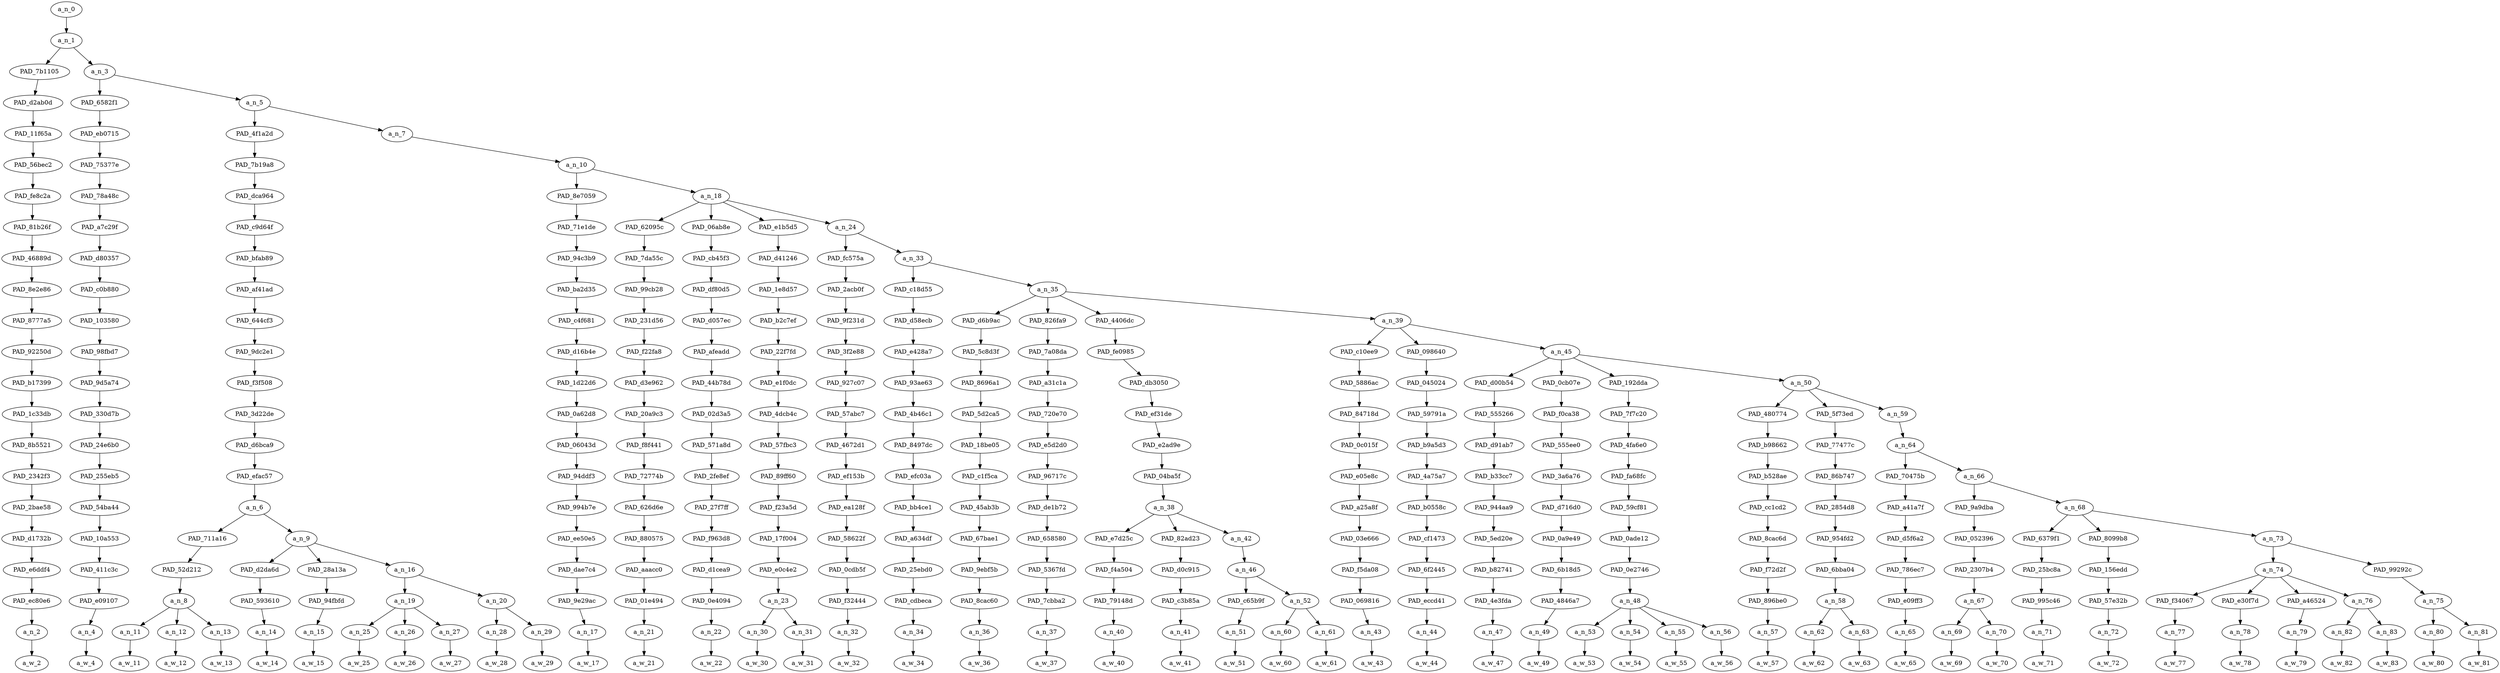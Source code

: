 strict digraph "" {
	a_n_0	[div_dir=1,
		index=0,
		level=21,
		pos="2.5640110439724393,21!",
		text_span="[0, 1, 2, 3, 4, 5, 6, 7, 8, 9, 10, 11, 12, 13, 14, 15, 16, 17, 18, 19, 20, 21, 22, 23, 24, 25, 26, 27, 28, 29, 30, 31, 32, 33, 34, \
35, 36, 37, 38, 39, 40, 41, 42, 43, 44, 45, 46, 47, 48]",
		value=1.00000000];
	a_n_1	[div_dir=1,
		index=0,
		level=20,
		pos="2.5640110439724393,20!",
		text_span="[0, 1, 2, 3, 4, 5, 6, 7, 8, 9, 10, 11, 12, 13, 14, 15, 16, 17, 18, 19, 20, 21, 22, 23, 24, 25, 26, 27, 28, 29, 30, 31, 32, 33, 34, \
35, 36, 37, 38, 39, 40, 41, 42, 43, 44, 45, 46, 47, 48]",
		value=0.99962772];
	a_n_0 -> a_n_1;
	PAD_7b1105	[div_dir=1,
		index=0,
		level=19,
		pos="0.0,19!",
		text_span="[0]",
		value=0.01872532];
	a_n_1 -> PAD_7b1105;
	a_n_3	[div_dir=1,
		index=1,
		level=19,
		pos="5.128022087944879,19!",
		text_span="[1, 2, 3, 4, 5, 6, 7, 8, 9, 10, 11, 12, 13, 14, 15, 16, 17, 18, 19, 20, 21, 22, 23, 24, 25, 26, 27, 28, 29, 30, 31, 32, 33, 34, \
35, 36, 37, 38, 39, 40, 41, 42, 43, 44, 45, 46, 47, 48]",
		value=0.98053012];
	a_n_1 -> a_n_3;
	PAD_d2ab0d	[div_dir=1,
		index=0,
		level=18,
		pos="0.0,18!",
		text_span="[0]",
		value=0.01872532];
	PAD_7b1105 -> PAD_d2ab0d;
	PAD_11f65a	[div_dir=1,
		index=0,
		level=17,
		pos="0.0,17!",
		text_span="[0]",
		value=0.01872532];
	PAD_d2ab0d -> PAD_11f65a;
	PAD_56bec2	[div_dir=1,
		index=0,
		level=16,
		pos="0.0,16!",
		text_span="[0]",
		value=0.01872532];
	PAD_11f65a -> PAD_56bec2;
	PAD_fe8c2a	[div_dir=1,
		index=0,
		level=15,
		pos="0.0,15!",
		text_span="[0]",
		value=0.01872532];
	PAD_56bec2 -> PAD_fe8c2a;
	PAD_81b26f	[div_dir=1,
		index=0,
		level=14,
		pos="0.0,14!",
		text_span="[0]",
		value=0.01872532];
	PAD_fe8c2a -> PAD_81b26f;
	PAD_46889d	[div_dir=1,
		index=0,
		level=13,
		pos="0.0,13!",
		text_span="[0]",
		value=0.01872532];
	PAD_81b26f -> PAD_46889d;
	PAD_8e2e86	[div_dir=1,
		index=0,
		level=12,
		pos="0.0,12!",
		text_span="[0]",
		value=0.01872532];
	PAD_46889d -> PAD_8e2e86;
	PAD_8777a5	[div_dir=1,
		index=0,
		level=11,
		pos="0.0,11!",
		text_span="[0]",
		value=0.01872532];
	PAD_8e2e86 -> PAD_8777a5;
	PAD_92250d	[div_dir=1,
		index=0,
		level=10,
		pos="0.0,10!",
		text_span="[0]",
		value=0.01872532];
	PAD_8777a5 -> PAD_92250d;
	PAD_b17399	[div_dir=1,
		index=0,
		level=9,
		pos="0.0,9!",
		text_span="[0]",
		value=0.01872532];
	PAD_92250d -> PAD_b17399;
	PAD_1c33db	[div_dir=1,
		index=0,
		level=8,
		pos="0.0,8!",
		text_span="[0]",
		value=0.01872532];
	PAD_b17399 -> PAD_1c33db;
	PAD_8b5521	[div_dir=1,
		index=0,
		level=7,
		pos="0.0,7!",
		text_span="[0]",
		value=0.01872532];
	PAD_1c33db -> PAD_8b5521;
	PAD_2342f3	[div_dir=1,
		index=0,
		level=6,
		pos="0.0,6!",
		text_span="[0]",
		value=0.01872532];
	PAD_8b5521 -> PAD_2342f3;
	PAD_2bae58	[div_dir=1,
		index=0,
		level=5,
		pos="0.0,5!",
		text_span="[0]",
		value=0.01872532];
	PAD_2342f3 -> PAD_2bae58;
	PAD_d1732b	[div_dir=1,
		index=0,
		level=4,
		pos="0.0,4!",
		text_span="[0]",
		value=0.01872532];
	PAD_2bae58 -> PAD_d1732b;
	PAD_e6ddf4	[div_dir=1,
		index=0,
		level=3,
		pos="0.0,3!",
		text_span="[0]",
		value=0.01872532];
	PAD_d1732b -> PAD_e6ddf4;
	PAD_ec80e6	[div_dir=1,
		index=0,
		level=2,
		pos="0.0,2!",
		text_span="[0]",
		value=0.01872532];
	PAD_e6ddf4 -> PAD_ec80e6;
	a_n_2	[div_dir=1,
		index=0,
		level=1,
		pos="0.0,1!",
		text_span="[0]",
		value=0.01872532];
	PAD_ec80e6 -> a_n_2;
	a_w_2	[div_dir=0,
		index=0,
		level=0,
		pos="0,0!",
		text_span="[0]",
		value=went];
	a_n_2 -> a_w_2;
	PAD_6582f1	[div_dir=1,
		index=1,
		level=18,
		pos="1.0,18!",
		text_span="[1]",
		value=0.01739378];
	a_n_3 -> PAD_6582f1;
	a_n_5	[div_dir=1,
		index=2,
		level=18,
		pos="9.256044175889757,18!",
		text_span="[2, 3, 4, 5, 6, 7, 8, 9, 10, 11, 12, 13, 14, 15, 16, 17, 18, 19, 20, 21, 22, 23, 24, 25, 26, 27, 28, 29, 30, 31, 32, 33, 34, 35, \
36, 37, 38, 39, 40, 41, 42, 43, 44, 45, 46, 47, 48]",
		value=0.96277388];
	a_n_3 -> a_n_5;
	PAD_eb0715	[div_dir=1,
		index=1,
		level=17,
		pos="1.0,17!",
		text_span="[1]",
		value=0.01739378];
	PAD_6582f1 -> PAD_eb0715;
	PAD_75377e	[div_dir=1,
		index=1,
		level=16,
		pos="1.0,16!",
		text_span="[1]",
		value=0.01739378];
	PAD_eb0715 -> PAD_75377e;
	PAD_78a48c	[div_dir=1,
		index=1,
		level=15,
		pos="1.0,15!",
		text_span="[1]",
		value=0.01739378];
	PAD_75377e -> PAD_78a48c;
	PAD_a7c29f	[div_dir=1,
		index=1,
		level=14,
		pos="1.0,14!",
		text_span="[1]",
		value=0.01739378];
	PAD_78a48c -> PAD_a7c29f;
	PAD_d80357	[div_dir=1,
		index=1,
		level=13,
		pos="1.0,13!",
		text_span="[1]",
		value=0.01739378];
	PAD_a7c29f -> PAD_d80357;
	PAD_c0b880	[div_dir=1,
		index=1,
		level=12,
		pos="1.0,12!",
		text_span="[1]",
		value=0.01739378];
	PAD_d80357 -> PAD_c0b880;
	PAD_103580	[div_dir=1,
		index=1,
		level=11,
		pos="1.0,11!",
		text_span="[1]",
		value=0.01739378];
	PAD_c0b880 -> PAD_103580;
	PAD_98fbd7	[div_dir=1,
		index=1,
		level=10,
		pos="1.0,10!",
		text_span="[1]",
		value=0.01739378];
	PAD_103580 -> PAD_98fbd7;
	PAD_9d5a74	[div_dir=1,
		index=1,
		level=9,
		pos="1.0,9!",
		text_span="[1]",
		value=0.01739378];
	PAD_98fbd7 -> PAD_9d5a74;
	PAD_330d7b	[div_dir=1,
		index=1,
		level=8,
		pos="1.0,8!",
		text_span="[1]",
		value=0.01739378];
	PAD_9d5a74 -> PAD_330d7b;
	PAD_24e6b0	[div_dir=1,
		index=1,
		level=7,
		pos="1.0,7!",
		text_span="[1]",
		value=0.01739378];
	PAD_330d7b -> PAD_24e6b0;
	PAD_255eb5	[div_dir=1,
		index=1,
		level=6,
		pos="1.0,6!",
		text_span="[1]",
		value=0.01739378];
	PAD_24e6b0 -> PAD_255eb5;
	PAD_54ba44	[div_dir=1,
		index=1,
		level=5,
		pos="1.0,5!",
		text_span="[1]",
		value=0.01739378];
	PAD_255eb5 -> PAD_54ba44;
	PAD_10a553	[div_dir=1,
		index=1,
		level=4,
		pos="1.0,4!",
		text_span="[1]",
		value=0.01739378];
	PAD_54ba44 -> PAD_10a553;
	PAD_411c3c	[div_dir=1,
		index=1,
		level=3,
		pos="1.0,3!",
		text_span="[1]",
		value=0.01739378];
	PAD_10a553 -> PAD_411c3c;
	PAD_e09107	[div_dir=1,
		index=1,
		level=2,
		pos="1.0,2!",
		text_span="[1]",
		value=0.01739378];
	PAD_411c3c -> PAD_e09107;
	a_n_4	[div_dir=1,
		index=1,
		level=1,
		pos="1.0,1!",
		text_span="[1]",
		value=0.01739378];
	PAD_e09107 -> a_n_4;
	a_w_4	[div_dir=0,
		index=1,
		level=0,
		pos="1,0!",
		text_span="[1]",
		value=to];
	a_n_4 -> a_w_4;
	PAD_4f1a2d	[div_dir=1,
		index=2,
		level=17,
		pos="4.875,17!",
		text_span="[2, 3, 4, 5, 6, 7, 8, 9, 10, 11]",
		value=0.16774994];
	a_n_5 -> PAD_4f1a2d;
	a_n_7	[div_dir=1,
		index=3,
		level=17,
		pos="13.637088351779514,17!",
		text_span="[12, 13, 14, 15, 16, 17, 18, 19, 20, 21, 22, 23, 24, 25, 26, 27, 28, 29, 30, 31, 32, 33, 34, 35, 36, 37, 38, 39, 40, 41, 42, 43, \
44, 45, 46, 47, 48]",
		value=0.79466564];
	a_n_5 -> a_n_7;
	PAD_7b19a8	[div_dir=1,
		index=2,
		level=16,
		pos="4.875,16!",
		text_span="[2, 3, 4, 5, 6, 7, 8, 9, 10, 11]",
		value=0.16774994];
	PAD_4f1a2d -> PAD_7b19a8;
	PAD_dca964	[div_dir=1,
		index=2,
		level=15,
		pos="4.875,15!",
		text_span="[2, 3, 4, 5, 6, 7, 8, 9, 10, 11]",
		value=0.16774994];
	PAD_7b19a8 -> PAD_dca964;
	PAD_c9d64f	[div_dir=1,
		index=2,
		level=14,
		pos="4.875,14!",
		text_span="[2, 3, 4, 5, 6, 7, 8, 9, 10, 11]",
		value=0.16774994];
	PAD_dca964 -> PAD_c9d64f;
	PAD_bfab89	[div_dir=1,
		index=2,
		level=13,
		pos="4.875,13!",
		text_span="[2, 3, 4, 5, 6, 7, 8, 9, 10, 11]",
		value=0.16774994];
	PAD_c9d64f -> PAD_bfab89;
	PAD_af41ad	[div_dir=1,
		index=2,
		level=12,
		pos="4.875,12!",
		text_span="[2, 3, 4, 5, 6, 7, 8, 9, 10, 11]",
		value=0.16774994];
	PAD_bfab89 -> PAD_af41ad;
	PAD_644cf3	[div_dir=1,
		index=2,
		level=11,
		pos="4.875,11!",
		text_span="[2, 3, 4, 5, 6, 7, 8, 9, 10, 11]",
		value=0.16774994];
	PAD_af41ad -> PAD_644cf3;
	PAD_9dc2e1	[div_dir=1,
		index=2,
		level=10,
		pos="4.875,10!",
		text_span="[2, 3, 4, 5, 6, 7, 8, 9, 10, 11]",
		value=0.16774994];
	PAD_644cf3 -> PAD_9dc2e1;
	PAD_f3f508	[div_dir=1,
		index=2,
		level=9,
		pos="4.875,9!",
		text_span="[2, 3, 4, 5, 6, 7, 8, 9, 10, 11]",
		value=0.16774994];
	PAD_9dc2e1 -> PAD_f3f508;
	PAD_3d22de	[div_dir=1,
		index=2,
		level=8,
		pos="4.875,8!",
		text_span="[2, 3, 4, 5, 6, 7, 8, 9, 10, 11]",
		value=0.16774994];
	PAD_f3f508 -> PAD_3d22de;
	PAD_d6bca9	[div_dir=1,
		index=2,
		level=7,
		pos="4.875,7!",
		text_span="[2, 3, 4, 5, 6, 7, 8, 9, 10, 11]",
		value=0.16774994];
	PAD_3d22de -> PAD_d6bca9;
	PAD_efac57	[div_dir=1,
		index=2,
		level=6,
		pos="4.875,6!",
		text_span="[2, 3, 4, 5, 6, 7, 8, 9, 10, 11]",
		value=0.16774994];
	PAD_d6bca9 -> PAD_efac57;
	a_n_6	[div_dir=1,
		index=2,
		level=5,
		pos="4.875,5!",
		text_span="[2, 3, 4, 5, 6, 7, 8, 9, 10, 11]",
		value=0.16774994];
	PAD_efac57 -> a_n_6;
	PAD_711a16	[div_dir=1,
		index=2,
		level=4,
		pos="3.0,4!",
		text_span="[2, 3, 4]",
		value=0.07696227];
	a_n_6 -> PAD_711a16;
	a_n_9	[div_dir=1,
		index=3,
		level=4,
		pos="6.75,4!",
		text_span="[5, 6, 7, 8, 9, 10, 11]",
		value=0.09073749];
	a_n_6 -> a_n_9;
	PAD_52d212	[div_dir=1,
		index=2,
		level=3,
		pos="3.0,3!",
		text_span="[2, 3, 4]",
		value=0.07696227];
	PAD_711a16 -> PAD_52d212;
	a_n_8	[div_dir=1,
		index=2,
		level=2,
		pos="3.0,2!",
		text_span="[2, 3, 4]",
		value=0.07696227];
	PAD_52d212 -> a_n_8;
	a_n_11	[div_dir=1,
		index=2,
		level=1,
		pos="2.0,1!",
		text_span="[2]",
		value=0.03923869];
	a_n_8 -> a_n_11;
	a_n_12	[div_dir=1,
		index=3,
		level=1,
		pos="3.0,1!",
		text_span="[3]",
		value=0.02613951];
	a_n_8 -> a_n_12;
	a_n_13	[div_dir=-1,
		index=4,
		level=1,
		pos="4.0,1!",
		text_span="[4]",
		value=0.01156467];
	a_n_8 -> a_n_13;
	a_w_11	[div_dir=0,
		index=2,
		level=0,
		pos="2,0!",
		text_span="[2]",
		value=chik];
	a_n_11 -> a_w_11;
	a_w_12	[div_dir=0,
		index=3,
		level=0,
		pos="3,0!",
		text_span="[3]",
		value=fil];
	a_n_12 -> a_w_12;
	a_w_13	[div_dir=0,
		index=4,
		level=0,
		pos="4,0!",
		text_span="[4]",
		value=e];
	a_n_13 -> a_w_13;
	PAD_d2da6d	[div_dir=1,
		index=3,
		level=3,
		pos="5.0,3!",
		text_span="[5]",
		value=0.01106827];
	a_n_9 -> PAD_d2da6d;
	PAD_28a13a	[div_dir=1,
		index=4,
		level=3,
		pos="6.0,3!",
		text_span="[6]",
		value=0.01091516];
	a_n_9 -> PAD_28a13a;
	a_n_16	[div_dir=1,
		index=5,
		level=3,
		pos="9.25,3!",
		text_span="[7, 8, 9, 10, 11]",
		value=0.06870438];
	a_n_9 -> a_n_16;
	PAD_593610	[div_dir=1,
		index=3,
		level=2,
		pos="5.0,2!",
		text_span="[5]",
		value=0.01106827];
	PAD_d2da6d -> PAD_593610;
	a_n_14	[div_dir=1,
		index=5,
		level=1,
		pos="5.0,1!",
		text_span="[5]",
		value=0.01106827];
	PAD_593610 -> a_n_14;
	a_w_14	[div_dir=0,
		index=5,
		level=0,
		pos="5,0!",
		text_span="[5]",
		value=instead];
	a_n_14 -> a_w_14;
	PAD_94fbfd	[div_dir=1,
		index=4,
		level=2,
		pos="6.0,2!",
		text_span="[6]",
		value=0.01091516];
	PAD_28a13a -> PAD_94fbfd;
	a_n_15	[div_dir=1,
		index=6,
		level=1,
		pos="6.0,1!",
		text_span="[6]",
		value=0.01091516];
	PAD_94fbfd -> a_n_15;
	a_w_15	[div_dir=0,
		index=6,
		level=0,
		pos="6,0!",
		text_span="[6]",
		value=of];
	a_n_15 -> a_w_15;
	a_n_19	[div_dir=1,
		index=5,
		level=2,
		pos="8.0,2!",
		text_span="[7, 8, 9]",
		value=0.04005558];
	a_n_16 -> a_n_19;
	a_n_20	[div_dir=1,
		index=6,
		level=2,
		pos="10.5,2!",
		text_span="[10, 11]",
		value=0.02860443];
	a_n_16 -> a_n_20;
	a_n_25	[div_dir=1,
		index=7,
		level=1,
		pos="7.0,1!",
		text_span="[7]",
		value=0.01300900];
	a_n_19 -> a_n_25;
	a_n_26	[div_dir=1,
		index=8,
		level=1,
		pos="8.0,1!",
		text_span="[8]",
		value=0.01396401];
	a_n_19 -> a_n_26;
	a_n_27	[div_dir=1,
		index=9,
		level=1,
		pos="9.0,1!",
		text_span="[9]",
		value=0.01304421];
	a_n_19 -> a_n_27;
	a_w_25	[div_dir=0,
		index=7,
		level=0,
		pos="7,0!",
		text_span="[7]",
		value=normal];
	a_n_25 -> a_w_25;
	a_w_26	[div_dir=0,
		index=8,
		level=0,
		pos="8,0!",
		text_span="[8]",
		value=quick];
	a_n_26 -> a_w_26;
	a_w_27	[div_dir=0,
		index=9,
		level=0,
		pos="9,0!",
		text_span="[9]",
		value=line];
	a_n_27 -> a_w_27;
	a_n_28	[div_dir=-1,
		index=10,
		level=1,
		pos="10.0,1!",
		text_span="[10]",
		value=0.01180564];
	a_n_20 -> a_n_28;
	a_n_29	[div_dir=1,
		index=11,
		level=1,
		pos="11.0,1!",
		text_span="[11]",
		value=0.01677593];
	a_n_20 -> a_n_29;
	a_w_28	[div_dir=0,
		index=10,
		level=0,
		pos="10,0!",
		text_span="[10]",
		value=of1];
	a_n_28 -> a_w_28;
	a_w_29	[div_dir=0,
		index=11,
		level=0,
		pos="11,0!",
		text_span="[11]",
		value=cars];
	a_n_29 -> a_w_29;
	a_n_10	[div_dir=1,
		index=3,
		level=16,
		pos="13.637088351779514,16!",
		text_span="[12, 13, 14, 15, 16, 17, 18, 19, 20, 21, 22, 23, 24, 25, 26, 27, 28, 29, 30, 31, 32, 33, 34, 35, 36, 37, 38, 39, 40, 41, 42, 43, \
44, 45, 46, 47, 48]",
		value=0.79428616];
	a_n_7 -> a_n_10;
	PAD_8e7059	[div_dir=1,
		index=3,
		level=15,
		pos="12.0,15!",
		text_span="[12]",
		value=0.01357103];
	a_n_10 -> PAD_8e7059;
	a_n_18	[div_dir=1,
		index=4,
		level=15,
		pos="15.274176703559029,15!",
		text_span="[13, 14, 15, 16, 17, 18, 19, 20, 21, 22, 23, 24, 25, 26, 27, 28, 29, 30, 31, 32, 33, 34, 35, 36, 37, 38, 39, 40, 41, 42, 43, 44, \
45, 46, 47, 48]",
		value=0.78033564];
	a_n_10 -> a_n_18;
	PAD_71e1de	[div_dir=1,
		index=3,
		level=14,
		pos="12.0,14!",
		text_span="[12]",
		value=0.01357103];
	PAD_8e7059 -> PAD_71e1de;
	PAD_94c3b9	[div_dir=1,
		index=3,
		level=13,
		pos="12.0,13!",
		text_span="[12]",
		value=0.01357103];
	PAD_71e1de -> PAD_94c3b9;
	PAD_ba2d35	[div_dir=1,
		index=3,
		level=12,
		pos="12.0,12!",
		text_span="[12]",
		value=0.01357103];
	PAD_94c3b9 -> PAD_ba2d35;
	PAD_c4f681	[div_dir=1,
		index=3,
		level=11,
		pos="12.0,11!",
		text_span="[12]",
		value=0.01357103];
	PAD_ba2d35 -> PAD_c4f681;
	PAD_d16b4e	[div_dir=1,
		index=3,
		level=10,
		pos="12.0,10!",
		text_span="[12]",
		value=0.01357103];
	PAD_c4f681 -> PAD_d16b4e;
	PAD_1d22d6	[div_dir=1,
		index=3,
		level=9,
		pos="12.0,9!",
		text_span="[12]",
		value=0.01357103];
	PAD_d16b4e -> PAD_1d22d6;
	PAD_0a62d8	[div_dir=1,
		index=3,
		level=8,
		pos="12.0,8!",
		text_span="[12]",
		value=0.01357103];
	PAD_1d22d6 -> PAD_0a62d8;
	PAD_06043d	[div_dir=1,
		index=3,
		level=7,
		pos="12.0,7!",
		text_span="[12]",
		value=0.01357103];
	PAD_0a62d8 -> PAD_06043d;
	PAD_94ddf3	[div_dir=1,
		index=3,
		level=6,
		pos="12.0,6!",
		text_span="[12]",
		value=0.01357103];
	PAD_06043d -> PAD_94ddf3;
	PAD_994b7e	[div_dir=1,
		index=3,
		level=5,
		pos="12.0,5!",
		text_span="[12]",
		value=0.01357103];
	PAD_94ddf3 -> PAD_994b7e;
	PAD_ee50e5	[div_dir=1,
		index=4,
		level=4,
		pos="12.0,4!",
		text_span="[12]",
		value=0.01357103];
	PAD_994b7e -> PAD_ee50e5;
	PAD_dae7c4	[div_dir=1,
		index=6,
		level=3,
		pos="12.0,3!",
		text_span="[12]",
		value=0.01357103];
	PAD_ee50e5 -> PAD_dae7c4;
	PAD_9e29ac	[div_dir=1,
		index=7,
		level=2,
		pos="12.0,2!",
		text_span="[12]",
		value=0.01357103];
	PAD_dae7c4 -> PAD_9e29ac;
	a_n_17	[div_dir=1,
		index=12,
		level=1,
		pos="12.0,1!",
		text_span="[12]",
		value=0.01357103];
	PAD_9e29ac -> a_n_17;
	a_w_17	[div_dir=0,
		index=12,
		level=0,
		pos="12,0!",
		text_span="[12]",
		value=things];
	a_n_17 -> a_w_17;
	PAD_62095c	[div_dir=-1,
		index=4,
		level=14,
		pos="13.0,14!",
		text_span="[13]",
		value=0.01211282];
	a_n_18 -> PAD_62095c;
	PAD_06ab8e	[div_dir=-1,
		index=5,
		level=14,
		pos="14.0,14!",
		text_span="[14]",
		value=0.01257619];
	a_n_18 -> PAD_06ab8e;
	PAD_e1b5d5	[div_dir=-1,
		index=6,
		level=14,
		pos="15.5,14!",
		text_span="[15, 16]",
		value=0.02409590];
	a_n_18 -> PAD_e1b5d5;
	a_n_24	[div_dir=1,
		index=7,
		level=14,
		pos="18.59670681423611,14!",
		text_span="[17, 18, 19, 20, 21, 22, 23, 24, 25, 26, 27, 28, 29, 30, 31, 32, 33, 34, 35, 36, 37, 38, 39, 40, 41, 42, 43, 44, 45, 46, 47, 48]",
		value=0.73117395];
	a_n_18 -> a_n_24;
	PAD_7da55c	[div_dir=-1,
		index=4,
		level=13,
		pos="13.0,13!",
		text_span="[13]",
		value=0.01211282];
	PAD_62095c -> PAD_7da55c;
	PAD_99cb28	[div_dir=-1,
		index=4,
		level=12,
		pos="13.0,12!",
		text_span="[13]",
		value=0.01211282];
	PAD_7da55c -> PAD_99cb28;
	PAD_231d56	[div_dir=-1,
		index=4,
		level=11,
		pos="13.0,11!",
		text_span="[13]",
		value=0.01211282];
	PAD_99cb28 -> PAD_231d56;
	PAD_f22fa8	[div_dir=-1,
		index=4,
		level=10,
		pos="13.0,10!",
		text_span="[13]",
		value=0.01211282];
	PAD_231d56 -> PAD_f22fa8;
	PAD_d3e962	[div_dir=-1,
		index=4,
		level=9,
		pos="13.0,9!",
		text_span="[13]",
		value=0.01211282];
	PAD_f22fa8 -> PAD_d3e962;
	PAD_20a9c3	[div_dir=-1,
		index=4,
		level=8,
		pos="13.0,8!",
		text_span="[13]",
		value=0.01211282];
	PAD_d3e962 -> PAD_20a9c3;
	PAD_f8f441	[div_dir=-1,
		index=4,
		level=7,
		pos="13.0,7!",
		text_span="[13]",
		value=0.01211282];
	PAD_20a9c3 -> PAD_f8f441;
	PAD_72774b	[div_dir=-1,
		index=4,
		level=6,
		pos="13.0,6!",
		text_span="[13]",
		value=0.01211282];
	PAD_f8f441 -> PAD_72774b;
	PAD_626d6e	[div_dir=-1,
		index=4,
		level=5,
		pos="13.0,5!",
		text_span="[13]",
		value=0.01211282];
	PAD_72774b -> PAD_626d6e;
	PAD_880575	[div_dir=-1,
		index=5,
		level=4,
		pos="13.0,4!",
		text_span="[13]",
		value=0.01211282];
	PAD_626d6e -> PAD_880575;
	PAD_aaacc0	[div_dir=-1,
		index=7,
		level=3,
		pos="13.0,3!",
		text_span="[13]",
		value=0.01211282];
	PAD_880575 -> PAD_aaacc0;
	PAD_01e494	[div_dir=-1,
		index=8,
		level=2,
		pos="13.0,2!",
		text_span="[13]",
		value=0.01211282];
	PAD_aaacc0 -> PAD_01e494;
	a_n_21	[div_dir=-1,
		index=13,
		level=1,
		pos="13.0,1!",
		text_span="[13]",
		value=0.01211282];
	PAD_01e494 -> a_n_21;
	a_w_21	[div_dir=0,
		index=13,
		level=0,
		pos="13,0!",
		text_span="[13]",
		value=are];
	a_n_21 -> a_w_21;
	PAD_cb45f3	[div_dir=-1,
		index=5,
		level=13,
		pos="14.0,13!",
		text_span="[14]",
		value=0.01257619];
	PAD_06ab8e -> PAD_cb45f3;
	PAD_df80d5	[div_dir=-1,
		index=5,
		level=12,
		pos="14.0,12!",
		text_span="[14]",
		value=0.01257619];
	PAD_cb45f3 -> PAD_df80d5;
	PAD_d057ec	[div_dir=-1,
		index=5,
		level=11,
		pos="14.0,11!",
		text_span="[14]",
		value=0.01257619];
	PAD_df80d5 -> PAD_d057ec;
	PAD_afeadd	[div_dir=-1,
		index=5,
		level=10,
		pos="14.0,10!",
		text_span="[14]",
		value=0.01257619];
	PAD_d057ec -> PAD_afeadd;
	PAD_44b78d	[div_dir=-1,
		index=5,
		level=9,
		pos="14.0,9!",
		text_span="[14]",
		value=0.01257619];
	PAD_afeadd -> PAD_44b78d;
	PAD_02d3a5	[div_dir=-1,
		index=5,
		level=8,
		pos="14.0,8!",
		text_span="[14]",
		value=0.01257619];
	PAD_44b78d -> PAD_02d3a5;
	PAD_571a8d	[div_dir=-1,
		index=5,
		level=7,
		pos="14.0,7!",
		text_span="[14]",
		value=0.01257619];
	PAD_02d3a5 -> PAD_571a8d;
	PAD_2fe8ef	[div_dir=-1,
		index=5,
		level=6,
		pos="14.0,6!",
		text_span="[14]",
		value=0.01257619];
	PAD_571a8d -> PAD_2fe8ef;
	PAD_27f7ff	[div_dir=-1,
		index=5,
		level=5,
		pos="14.0,5!",
		text_span="[14]",
		value=0.01257619];
	PAD_2fe8ef -> PAD_27f7ff;
	PAD_f963d8	[div_dir=-1,
		index=6,
		level=4,
		pos="14.0,4!",
		text_span="[14]",
		value=0.01257619];
	PAD_27f7ff -> PAD_f963d8;
	PAD_d1cea9	[div_dir=-1,
		index=8,
		level=3,
		pos="14.0,3!",
		text_span="[14]",
		value=0.01257619];
	PAD_f963d8 -> PAD_d1cea9;
	PAD_0e4094	[div_dir=-1,
		index=9,
		level=2,
		pos="14.0,2!",
		text_span="[14]",
		value=0.01257619];
	PAD_d1cea9 -> PAD_0e4094;
	a_n_22	[div_dir=-1,
		index=14,
		level=1,
		pos="14.0,1!",
		text_span="[14]",
		value=0.01257619];
	PAD_0e4094 -> a_n_22;
	a_w_22	[div_dir=0,
		index=14,
		level=0,
		pos="14,0!",
		text_span="[14]",
		value=slow];
	a_n_22 -> a_w_22;
	PAD_d41246	[div_dir=-1,
		index=6,
		level=13,
		pos="15.5,13!",
		text_span="[15, 16]",
		value=0.02409590];
	PAD_e1b5d5 -> PAD_d41246;
	PAD_1e8d57	[div_dir=-1,
		index=6,
		level=12,
		pos="15.5,12!",
		text_span="[15, 16]",
		value=0.02409590];
	PAD_d41246 -> PAD_1e8d57;
	PAD_b2c7ef	[div_dir=-1,
		index=6,
		level=11,
		pos="15.5,11!",
		text_span="[15, 16]",
		value=0.02409590];
	PAD_1e8d57 -> PAD_b2c7ef;
	PAD_22f7fd	[div_dir=-1,
		index=6,
		level=10,
		pos="15.5,10!",
		text_span="[15, 16]",
		value=0.02409590];
	PAD_b2c7ef -> PAD_22f7fd;
	PAD_e1f0dc	[div_dir=-1,
		index=6,
		level=9,
		pos="15.5,9!",
		text_span="[15, 16]",
		value=0.02409590];
	PAD_22f7fd -> PAD_e1f0dc;
	PAD_4dcb4c	[div_dir=-1,
		index=6,
		level=8,
		pos="15.5,8!",
		text_span="[15, 16]",
		value=0.02409590];
	PAD_e1f0dc -> PAD_4dcb4c;
	PAD_57fbc3	[div_dir=-1,
		index=6,
		level=7,
		pos="15.5,7!",
		text_span="[15, 16]",
		value=0.02409590];
	PAD_4dcb4c -> PAD_57fbc3;
	PAD_89ff60	[div_dir=-1,
		index=6,
		level=6,
		pos="15.5,6!",
		text_span="[15, 16]",
		value=0.02409590];
	PAD_57fbc3 -> PAD_89ff60;
	PAD_f23a5d	[div_dir=-1,
		index=6,
		level=5,
		pos="15.5,5!",
		text_span="[15, 16]",
		value=0.02409590];
	PAD_89ff60 -> PAD_f23a5d;
	PAD_17f004	[div_dir=-1,
		index=7,
		level=4,
		pos="15.5,4!",
		text_span="[15, 16]",
		value=0.02409590];
	PAD_f23a5d -> PAD_17f004;
	PAD_e0c4e2	[div_dir=-1,
		index=9,
		level=3,
		pos="15.5,3!",
		text_span="[15, 16]",
		value=0.02409590];
	PAD_17f004 -> PAD_e0c4e2;
	a_n_23	[div_dir=-1,
		index=10,
		level=2,
		pos="15.5,2!",
		text_span="[15, 16]",
		value=0.02409590];
	PAD_e0c4e2 -> a_n_23;
	a_n_30	[div_dir=-1,
		index=15,
		level=1,
		pos="15.0,1!",
		text_span="[15]",
		value=0.01251227];
	a_n_23 -> a_n_30;
	a_n_31	[div_dir=1,
		index=16,
		level=1,
		pos="16.0,1!",
		text_span="[16]",
		value=0.01155062];
	a_n_23 -> a_n_31;
	a_w_30	[div_dir=0,
		index=15,
		level=0,
		pos="15,0!",
		text_span="[15]",
		value=instead1];
	a_n_30 -> a_w_30;
	a_w_31	[div_dir=0,
		index=16,
		level=0,
		pos="16,0!",
		text_span="[16]",
		value=of2];
	a_n_31 -> a_w_31;
	PAD_fc575a	[div_dir=1,
		index=7,
		level=13,
		pos="17.0,13!",
		text_span="[17]",
		value=0.01491992];
	a_n_24 -> PAD_fc575a;
	a_n_33	[div_dir=1,
		index=8,
		level=13,
		pos="20.19341362847222,13!",
		text_span="[18, 19, 20, 21, 22, 23, 24, 25, 26, 27, 28, 29, 30, 31, 32, 33, 34, 35, 36, 37, 38, 39, 40, 41, 42, 43, 44, 45, 46, 47, 48]",
		value=0.71584800];
	a_n_24 -> a_n_33;
	PAD_2acb0f	[div_dir=1,
		index=7,
		level=12,
		pos="17.0,12!",
		text_span="[17]",
		value=0.01491992];
	PAD_fc575a -> PAD_2acb0f;
	PAD_9f231d	[div_dir=1,
		index=7,
		level=11,
		pos="17.0,11!",
		text_span="[17]",
		value=0.01491992];
	PAD_2acb0f -> PAD_9f231d;
	PAD_3f2e88	[div_dir=1,
		index=7,
		level=10,
		pos="17.0,10!",
		text_span="[17]",
		value=0.01491992];
	PAD_9f231d -> PAD_3f2e88;
	PAD_927c07	[div_dir=1,
		index=7,
		level=9,
		pos="17.0,9!",
		text_span="[17]",
		value=0.01491992];
	PAD_3f2e88 -> PAD_927c07;
	PAD_57abc7	[div_dir=1,
		index=7,
		level=8,
		pos="17.0,8!",
		text_span="[17]",
		value=0.01491992];
	PAD_927c07 -> PAD_57abc7;
	PAD_4672d1	[div_dir=1,
		index=7,
		level=7,
		pos="17.0,7!",
		text_span="[17]",
		value=0.01491992];
	PAD_57abc7 -> PAD_4672d1;
	PAD_ef153b	[div_dir=1,
		index=7,
		level=6,
		pos="17.0,6!",
		text_span="[17]",
		value=0.01491992];
	PAD_4672d1 -> PAD_ef153b;
	PAD_ea128f	[div_dir=1,
		index=7,
		level=5,
		pos="17.0,5!",
		text_span="[17]",
		value=0.01491992];
	PAD_ef153b -> PAD_ea128f;
	PAD_58622f	[div_dir=1,
		index=8,
		level=4,
		pos="17.0,4!",
		text_span="[17]",
		value=0.01491992];
	PAD_ea128f -> PAD_58622f;
	PAD_0cdb5f	[div_dir=1,
		index=10,
		level=3,
		pos="17.0,3!",
		text_span="[17]",
		value=0.01491992];
	PAD_58622f -> PAD_0cdb5f;
	PAD_f32444	[div_dir=1,
		index=11,
		level=2,
		pos="17.0,2!",
		text_span="[17]",
		value=0.01491992];
	PAD_0cdb5f -> PAD_f32444;
	a_n_32	[div_dir=1,
		index=17,
		level=1,
		pos="17.0,1!",
		text_span="[17]",
		value=0.01491992];
	PAD_f32444 -> a_n_32;
	a_w_32	[div_dir=0,
		index=17,
		level=0,
		pos="17,0!",
		text_span="[17]",
		value=nice];
	a_n_32 -> a_w_32;
	PAD_c18d55	[div_dir=1,
		index=8,
		level=12,
		pos="18.0,12!",
		text_span="[18]",
		value=0.01262106];
	a_n_33 -> PAD_c18d55;
	a_n_35	[div_dir=1,
		index=9,
		level=12,
		pos="22.386827256944446,12!",
		text_span="[19, 20, 21, 22, 23, 24, 25, 26, 27, 28, 29, 30, 31, 32, 33, 34, 35, 36, 37, 38, 39, 40, 41, 42, 43, 44, 45, 46, 47, 48]",
		value=0.70282825];
	a_n_33 -> a_n_35;
	PAD_d58ecb	[div_dir=1,
		index=8,
		level=11,
		pos="18.0,11!",
		text_span="[18]",
		value=0.01262106];
	PAD_c18d55 -> PAD_d58ecb;
	PAD_e428a7	[div_dir=1,
		index=8,
		level=10,
		pos="18.0,10!",
		text_span="[18]",
		value=0.01262106];
	PAD_d58ecb -> PAD_e428a7;
	PAD_93ae63	[div_dir=1,
		index=8,
		level=9,
		pos="18.0,9!",
		text_span="[18]",
		value=0.01262106];
	PAD_e428a7 -> PAD_93ae63;
	PAD_4b46c1	[div_dir=1,
		index=8,
		level=8,
		pos="18.0,8!",
		text_span="[18]",
		value=0.01262106];
	PAD_93ae63 -> PAD_4b46c1;
	PAD_8497dc	[div_dir=1,
		index=8,
		level=7,
		pos="18.0,7!",
		text_span="[18]",
		value=0.01262106];
	PAD_4b46c1 -> PAD_8497dc;
	PAD_efc03a	[div_dir=1,
		index=8,
		level=6,
		pos="18.0,6!",
		text_span="[18]",
		value=0.01262106];
	PAD_8497dc -> PAD_efc03a;
	PAD_bb4ce1	[div_dir=1,
		index=8,
		level=5,
		pos="18.0,5!",
		text_span="[18]",
		value=0.01262106];
	PAD_efc03a -> PAD_bb4ce1;
	PAD_a634df	[div_dir=1,
		index=9,
		level=4,
		pos="18.0,4!",
		text_span="[18]",
		value=0.01262106];
	PAD_bb4ce1 -> PAD_a634df;
	PAD_25ebd0	[div_dir=1,
		index=11,
		level=3,
		pos="18.0,3!",
		text_span="[18]",
		value=0.01262106];
	PAD_a634df -> PAD_25ebd0;
	PAD_cdbeca	[div_dir=1,
		index=12,
		level=2,
		pos="18.0,2!",
		text_span="[18]",
		value=0.01262106];
	PAD_25ebd0 -> PAD_cdbeca;
	a_n_34	[div_dir=1,
		index=18,
		level=1,
		pos="18.0,1!",
		text_span="[18]",
		value=0.01262106];
	PAD_cdbeca -> a_n_34;
	a_w_34	[div_dir=0,
		index=18,
		level=0,
		pos="18,0!",
		text_span="[18]",
		value=how];
	a_n_34 -> a_w_34;
	PAD_d6b9ac	[div_dir=-1,
		index=9,
		level=11,
		pos="19.0,11!",
		text_span="[19]",
		value=0.01090285];
	a_n_35 -> PAD_d6b9ac;
	PAD_826fa9	[div_dir=1,
		index=10,
		level=11,
		pos="20.0,11!",
		text_span="[20]",
		value=0.01212376];
	a_n_35 -> PAD_826fa9;
	PAD_4406dc	[div_dir=1,
		index=11,
		level=11,
		pos="22.25,11!",
		text_span="[21, 22, 23, 24, 25]",
		value=0.07251190];
	a_n_35 -> PAD_4406dc;
	a_n_39	[div_dir=1,
		index=12,
		level=11,
		pos="28.297309027777782,11!",
		text_span="[26, 27, 28, 29, 30, 31, 32, 33, 34, 35, 36, 37, 38, 39, 40, 41, 42, 43, 44, 45, 46, 47, 48]",
		value=0.60688768];
	a_n_35 -> a_n_39;
	PAD_5c8d3f	[div_dir=-1,
		index=9,
		level=10,
		pos="19.0,10!",
		text_span="[19]",
		value=0.01090285];
	PAD_d6b9ac -> PAD_5c8d3f;
	PAD_8696a1	[div_dir=-1,
		index=9,
		level=9,
		pos="19.0,9!",
		text_span="[19]",
		value=0.01090285];
	PAD_5c8d3f -> PAD_8696a1;
	PAD_5d2ca5	[div_dir=-1,
		index=9,
		level=8,
		pos="19.0,8!",
		text_span="[19]",
		value=0.01090285];
	PAD_8696a1 -> PAD_5d2ca5;
	PAD_18be05	[div_dir=-1,
		index=9,
		level=7,
		pos="19.0,7!",
		text_span="[19]",
		value=0.01090285];
	PAD_5d2ca5 -> PAD_18be05;
	PAD_c1f5ca	[div_dir=-1,
		index=9,
		level=6,
		pos="19.0,6!",
		text_span="[19]",
		value=0.01090285];
	PAD_18be05 -> PAD_c1f5ca;
	PAD_45ab3b	[div_dir=-1,
		index=9,
		level=5,
		pos="19.0,5!",
		text_span="[19]",
		value=0.01090285];
	PAD_c1f5ca -> PAD_45ab3b;
	PAD_67bae1	[div_dir=-1,
		index=10,
		level=4,
		pos="19.0,4!",
		text_span="[19]",
		value=0.01090285];
	PAD_45ab3b -> PAD_67bae1;
	PAD_9ebf5b	[div_dir=-1,
		index=12,
		level=3,
		pos="19.0,3!",
		text_span="[19]",
		value=0.01090285];
	PAD_67bae1 -> PAD_9ebf5b;
	PAD_8cac60	[div_dir=-1,
		index=13,
		level=2,
		pos="19.0,2!",
		text_span="[19]",
		value=0.01090285];
	PAD_9ebf5b -> PAD_8cac60;
	a_n_36	[div_dir=-1,
		index=19,
		level=1,
		pos="19.0,1!",
		text_span="[19]",
		value=0.01090285];
	PAD_8cac60 -> a_n_36;
	a_w_36	[div_dir=0,
		index=19,
		level=0,
		pos="19,0!",
		text_span="[19]",
		value=can];
	a_n_36 -> a_w_36;
	PAD_7a08da	[div_dir=1,
		index=10,
		level=10,
		pos="20.0,10!",
		text_span="[20]",
		value=0.01212376];
	PAD_826fa9 -> PAD_7a08da;
	PAD_a31c1a	[div_dir=1,
		index=10,
		level=9,
		pos="20.0,9!",
		text_span="[20]",
		value=0.01212376];
	PAD_7a08da -> PAD_a31c1a;
	PAD_720e70	[div_dir=1,
		index=10,
		level=8,
		pos="20.0,8!",
		text_span="[20]",
		value=0.01212376];
	PAD_a31c1a -> PAD_720e70;
	PAD_e5d2d0	[div_dir=1,
		index=10,
		level=7,
		pos="20.0,7!",
		text_span="[20]",
		value=0.01212376];
	PAD_720e70 -> PAD_e5d2d0;
	PAD_96717c	[div_dir=1,
		index=10,
		level=6,
		pos="20.0,6!",
		text_span="[20]",
		value=0.01212376];
	PAD_e5d2d0 -> PAD_96717c;
	PAD_de1b72	[div_dir=1,
		index=10,
		level=5,
		pos="20.0,5!",
		text_span="[20]",
		value=0.01212376];
	PAD_96717c -> PAD_de1b72;
	PAD_658580	[div_dir=1,
		index=11,
		level=4,
		pos="20.0,4!",
		text_span="[20]",
		value=0.01212376];
	PAD_de1b72 -> PAD_658580;
	PAD_5367fd	[div_dir=1,
		index=13,
		level=3,
		pos="20.0,3!",
		text_span="[20]",
		value=0.01212376];
	PAD_658580 -> PAD_5367fd;
	PAD_7cbba2	[div_dir=1,
		index=14,
		level=2,
		pos="20.0,2!",
		text_span="[20]",
		value=0.01212376];
	PAD_5367fd -> PAD_7cbba2;
	a_n_37	[div_dir=1,
		index=20,
		level=1,
		pos="20.0,1!",
		text_span="[20]",
		value=0.01212376];
	PAD_7cbba2 -> a_n_37;
	a_w_37	[div_dir=0,
		index=20,
		level=0,
		pos="20,0!",
		text_span="[20]",
		value=i];
	a_n_37 -> a_w_37;
	PAD_fe0985	[div_dir=1,
		index=11,
		level=10,
		pos="22.25,10!",
		text_span="[21, 22, 23, 24, 25]",
		value=0.07251190];
	PAD_4406dc -> PAD_fe0985;
	PAD_db3050	[div_dir=1,
		index=11,
		level=9,
		pos="22.25,9!",
		text_span="[21, 22, 23, 24, 25]",
		value=0.07251190];
	PAD_fe0985 -> PAD_db3050;
	PAD_ef31de	[div_dir=1,
		index=11,
		level=8,
		pos="22.25,8!",
		text_span="[21, 22, 23, 24, 25]",
		value=0.07251190];
	PAD_db3050 -> PAD_ef31de;
	PAD_e2ad9e	[div_dir=1,
		index=11,
		level=7,
		pos="22.25,7!",
		text_span="[21, 22, 23, 24, 25]",
		value=0.07251190];
	PAD_ef31de -> PAD_e2ad9e;
	PAD_04ba5f	[div_dir=1,
		index=11,
		level=6,
		pos="22.25,6!",
		text_span="[21, 22, 23, 24, 25]",
		value=0.07251190];
	PAD_e2ad9e -> PAD_04ba5f;
	a_n_38	[div_dir=1,
		index=11,
		level=5,
		pos="22.25,5!",
		text_span="[21, 22, 23, 24, 25]",
		value=0.07251190];
	PAD_04ba5f -> a_n_38;
	PAD_e7d25c	[div_dir=1,
		index=12,
		level=4,
		pos="21.0,4!",
		text_span="[21]",
		value=0.01445664];
	a_n_38 -> PAD_e7d25c;
	PAD_82ad23	[div_dir=1,
		index=13,
		level=4,
		pos="22.0,4!",
		text_span="[22]",
		value=0.01484451];
	a_n_38 -> PAD_82ad23;
	a_n_42	[div_dir=-1,
		index=14,
		level=4,
		pos="23.75,4!",
		text_span="[23, 24, 25]",
		value=0.04317632];
	a_n_38 -> a_n_42;
	PAD_f4a504	[div_dir=1,
		index=14,
		level=3,
		pos="21.0,3!",
		text_span="[21]",
		value=0.01445664];
	PAD_e7d25c -> PAD_f4a504;
	PAD_79148d	[div_dir=1,
		index=15,
		level=2,
		pos="21.0,2!",
		text_span="[21]",
		value=0.01445664];
	PAD_f4a504 -> PAD_79148d;
	a_n_40	[div_dir=1,
		index=21,
		level=1,
		pos="21.0,1!",
		text_span="[21]",
		value=0.01445664];
	PAD_79148d -> a_n_40;
	a_w_40	[div_dir=0,
		index=21,
		level=0,
		pos="21,0!",
		text_span="[21]",
		value=serve];
	a_n_40 -> a_w_40;
	PAD_d0c915	[div_dir=1,
		index=15,
		level=3,
		pos="22.0,3!",
		text_span="[22]",
		value=0.01484451];
	PAD_82ad23 -> PAD_d0c915;
	PAD_c3b85a	[div_dir=1,
		index=16,
		level=2,
		pos="22.0,2!",
		text_span="[22]",
		value=0.01484451];
	PAD_d0c915 -> PAD_c3b85a;
	a_n_41	[div_dir=1,
		index=22,
		level=1,
		pos="22.0,1!",
		text_span="[22]",
		value=0.01484451];
	PAD_c3b85a -> a_n_41;
	a_w_41	[div_dir=0,
		index=22,
		level=0,
		pos="22,0!",
		text_span="[22]",
		value=u];
	a_n_41 -> a_w_41;
	a_n_46	[div_dir=-1,
		index=16,
		level=3,
		pos="23.75,3!",
		text_span="[23, 24, 25]",
		value=0.04314698];
	a_n_42 -> a_n_46;
	PAD_c65b9f	[div_dir=-1,
		index=17,
		level=2,
		pos="23.0,2!",
		text_span="[23]",
		value=0.01714372];
	a_n_46 -> PAD_c65b9f;
	a_n_52	[div_dir=1,
		index=18,
		level=2,
		pos="24.5,2!",
		text_span="[24, 25]",
		value=0.02597392];
	a_n_46 -> a_n_52;
	a_n_51	[div_dir=-1,
		index=23,
		level=1,
		pos="23.0,1!",
		text_span="[23]",
		value=0.01714372];
	PAD_c65b9f -> a_n_51;
	a_w_51	[div_dir=0,
		index=23,
		level=0,
		pos="23,0!",
		text_span="[23]",
		value=greeting];
	a_n_51 -> a_w_51;
	a_n_60	[div_dir=1,
		index=24,
		level=1,
		pos="24.0,1!",
		text_span="[24]",
		value=0.01283316];
	a_n_52 -> a_n_60;
	a_n_61	[div_dir=-1,
		index=25,
		level=1,
		pos="25.0,1!",
		text_span="[25]",
		value=0.01311958];
	a_n_52 -> a_n_61;
	a_w_60	[div_dir=0,
		index=24,
		level=0,
		pos="24,0!",
		text_span="[24]",
		value=its];
	a_n_60 -> a_w_60;
	a_w_61	[div_dir=0,
		index=25,
		level=0,
		pos="25,0!",
		text_span="[25]",
		value=like];
	a_n_61 -> a_w_61;
	PAD_c10ee9	[div_dir=1,
		index=12,
		level=10,
		pos="26.0,10!",
		text_span="[26]",
		value=0.01233324];
	a_n_39 -> PAD_c10ee9;
	PAD_098640	[div_dir=1,
		index=13,
		level=10,
		pos="27.0,10!",
		text_span="[27]",
		value=0.01293201];
	a_n_39 -> PAD_098640;
	a_n_45	[div_dir=1,
		index=14,
		level=10,
		pos="31.891927083333336,10!",
		text_span="[28, 29, 30, 31, 32, 33, 34, 35, 36, 37, 38, 39, 40, 41, 42, 43, 44, 45, 46, 47, 48]",
		value=0.58118924];
	a_n_39 -> a_n_45;
	PAD_5886ac	[div_dir=1,
		index=12,
		level=9,
		pos="26.0,9!",
		text_span="[26]",
		value=0.01233324];
	PAD_c10ee9 -> PAD_5886ac;
	PAD_84718d	[div_dir=1,
		index=12,
		level=8,
		pos="26.0,8!",
		text_span="[26]",
		value=0.01233324];
	PAD_5886ac -> PAD_84718d;
	PAD_0c015f	[div_dir=1,
		index=12,
		level=7,
		pos="26.0,7!",
		text_span="[26]",
		value=0.01233324];
	PAD_84718d -> PAD_0c015f;
	PAD_e05e8c	[div_dir=1,
		index=12,
		level=6,
		pos="26.0,6!",
		text_span="[26]",
		value=0.01233324];
	PAD_0c015f -> PAD_e05e8c;
	PAD_a25a8f	[div_dir=1,
		index=12,
		level=5,
		pos="26.0,5!",
		text_span="[26]",
		value=0.01233324];
	PAD_e05e8c -> PAD_a25a8f;
	PAD_03e666	[div_dir=1,
		index=15,
		level=4,
		pos="26.0,4!",
		text_span="[26]",
		value=0.01233324];
	PAD_a25a8f -> PAD_03e666;
	PAD_f5da08	[div_dir=1,
		index=17,
		level=3,
		pos="26.0,3!",
		text_span="[26]",
		value=0.01233324];
	PAD_03e666 -> PAD_f5da08;
	PAD_069816	[div_dir=1,
		index=19,
		level=2,
		pos="26.0,2!",
		text_span="[26]",
		value=0.01233324];
	PAD_f5da08 -> PAD_069816;
	a_n_43	[div_dir=1,
		index=26,
		level=1,
		pos="26.0,1!",
		text_span="[26]",
		value=0.01233324];
	PAD_069816 -> a_n_43;
	a_w_43	[div_dir=0,
		index=26,
		level=0,
		pos="26,0!",
		text_span="[26]",
		value=can1];
	a_n_43 -> a_w_43;
	PAD_045024	[div_dir=1,
		index=13,
		level=9,
		pos="27.0,9!",
		text_span="[27]",
		value=0.01293201];
	PAD_098640 -> PAD_045024;
	PAD_59791a	[div_dir=1,
		index=13,
		level=8,
		pos="27.0,8!",
		text_span="[27]",
		value=0.01293201];
	PAD_045024 -> PAD_59791a;
	PAD_b9a5d3	[div_dir=1,
		index=13,
		level=7,
		pos="27.0,7!",
		text_span="[27]",
		value=0.01293201];
	PAD_59791a -> PAD_b9a5d3;
	PAD_4a75a7	[div_dir=1,
		index=13,
		level=6,
		pos="27.0,6!",
		text_span="[27]",
		value=0.01293201];
	PAD_b9a5d3 -> PAD_4a75a7;
	PAD_b0558c	[div_dir=1,
		index=13,
		level=5,
		pos="27.0,5!",
		text_span="[27]",
		value=0.01293201];
	PAD_4a75a7 -> PAD_b0558c;
	PAD_cf1473	[div_dir=1,
		index=16,
		level=4,
		pos="27.0,4!",
		text_span="[27]",
		value=0.01293201];
	PAD_b0558c -> PAD_cf1473;
	PAD_6f2445	[div_dir=1,
		index=18,
		level=3,
		pos="27.0,3!",
		text_span="[27]",
		value=0.01293201];
	PAD_cf1473 -> PAD_6f2445;
	PAD_eccd41	[div_dir=1,
		index=20,
		level=2,
		pos="27.0,2!",
		text_span="[27]",
		value=0.01293201];
	PAD_6f2445 -> PAD_eccd41;
	a_n_44	[div_dir=1,
		index=27,
		level=1,
		pos="27.0,1!",
		text_span="[27]",
		value=0.01293201];
	PAD_eccd41 -> a_n_44;
	a_w_44	[div_dir=0,
		index=27,
		level=0,
		pos="27,0!",
		text_span="[27]",
		value=i1];
	a_n_44 -> a_w_44;
	PAD_d00b54	[div_dir=1,
		index=14,
		level=9,
		pos="28.0,9!",
		text_span="[28]",
		value=0.01281934];
	a_n_45 -> PAD_d00b54;
	PAD_0cb07e	[div_dir=1,
		index=16,
		level=9,
		pos="33.0,9!",
		text_span="[33]",
		value=0.01652209];
	a_n_45 -> PAD_0cb07e;
	PAD_192dda	[div_dir=1,
		index=15,
		level=9,
		pos="30.5,9!",
		text_span="[29, 30, 31, 32]",
		value=0.12661781];
	a_n_45 -> PAD_192dda;
	a_n_50	[div_dir=1,
		index=17,
		level=9,
		pos="36.067708333333336,9!",
		text_span="[34, 35, 36, 37, 38, 39, 40, 41, 42, 43, 44, 45, 46, 47, 48]",
		value=0.42478817];
	a_n_45 -> a_n_50;
	PAD_555266	[div_dir=1,
		index=14,
		level=8,
		pos="28.0,8!",
		text_span="[28]",
		value=0.01281934];
	PAD_d00b54 -> PAD_555266;
	PAD_d91ab7	[div_dir=1,
		index=14,
		level=7,
		pos="28.0,7!",
		text_span="[28]",
		value=0.01281934];
	PAD_555266 -> PAD_d91ab7;
	PAD_b33cc7	[div_dir=1,
		index=14,
		level=6,
		pos="28.0,6!",
		text_span="[28]",
		value=0.01281934];
	PAD_d91ab7 -> PAD_b33cc7;
	PAD_944aa9	[div_dir=1,
		index=14,
		level=5,
		pos="28.0,5!",
		text_span="[28]",
		value=0.01281934];
	PAD_b33cc7 -> PAD_944aa9;
	PAD_5ed20e	[div_dir=1,
		index=17,
		level=4,
		pos="28.0,4!",
		text_span="[28]",
		value=0.01281934];
	PAD_944aa9 -> PAD_5ed20e;
	PAD_b82741	[div_dir=1,
		index=19,
		level=3,
		pos="28.0,3!",
		text_span="[28]",
		value=0.01281934];
	PAD_5ed20e -> PAD_b82741;
	PAD_4e3fda	[div_dir=1,
		index=21,
		level=2,
		pos="28.0,2!",
		text_span="[28]",
		value=0.01281934];
	PAD_b82741 -> PAD_4e3fda;
	a_n_47	[div_dir=1,
		index=28,
		level=1,
		pos="28.0,1!",
		text_span="[28]",
		value=0.01281934];
	PAD_4e3fda -> a_n_47;
	a_w_47	[div_dir=0,
		index=28,
		level=0,
		pos="28,0!",
		text_span="[28]",
		value=take];
	a_n_47 -> a_w_47;
	PAD_f0ca38	[div_dir=1,
		index=16,
		level=8,
		pos="33.0,8!",
		text_span="[33]",
		value=0.01652209];
	PAD_0cb07e -> PAD_f0ca38;
	PAD_555ee0	[div_dir=1,
		index=16,
		level=7,
		pos="33.0,7!",
		text_span="[33]",
		value=0.01652209];
	PAD_f0ca38 -> PAD_555ee0;
	PAD_3a6a76	[div_dir=1,
		index=16,
		level=6,
		pos="33.0,6!",
		text_span="[33]",
		value=0.01652209];
	PAD_555ee0 -> PAD_3a6a76;
	PAD_d716d0	[div_dir=1,
		index=16,
		level=5,
		pos="33.0,5!",
		text_span="[33]",
		value=0.01652209];
	PAD_3a6a76 -> PAD_d716d0;
	PAD_0a9e49	[div_dir=1,
		index=19,
		level=4,
		pos="33.0,4!",
		text_span="[33]",
		value=0.01652209];
	PAD_d716d0 -> PAD_0a9e49;
	PAD_6b18d5	[div_dir=1,
		index=21,
		level=3,
		pos="33.0,3!",
		text_span="[33]",
		value=0.01652209];
	PAD_0a9e49 -> PAD_6b18d5;
	PAD_4846a7	[div_dir=1,
		index=23,
		level=2,
		pos="33.0,2!",
		text_span="[33]",
		value=0.01652209];
	PAD_6b18d5 -> PAD_4846a7;
	a_n_49	[div_dir=1,
		index=33,
		level=1,
		pos="33.0,1!",
		text_span="[33]",
		value=0.01652209];
	PAD_4846a7 -> a_n_49;
	a_w_49	[div_dir=0,
		index=33,
		level=0,
		pos="33,0!",
		text_span="[33]",
		value=specifically];
	a_n_49 -> a_w_49;
	PAD_7f7c20	[div_dir=1,
		index=15,
		level=8,
		pos="30.5,8!",
		text_span="[29, 30, 31, 32]",
		value=0.12661781];
	PAD_192dda -> PAD_7f7c20;
	PAD_4fa6e0	[div_dir=1,
		index=15,
		level=7,
		pos="30.5,7!",
		text_span="[29, 30, 31, 32]",
		value=0.12661781];
	PAD_7f7c20 -> PAD_4fa6e0;
	PAD_fa68fc	[div_dir=1,
		index=15,
		level=6,
		pos="30.5,6!",
		text_span="[29, 30, 31, 32]",
		value=0.12661781];
	PAD_4fa6e0 -> PAD_fa68fc;
	PAD_59cf81	[div_dir=1,
		index=15,
		level=5,
		pos="30.5,5!",
		text_span="[29, 30, 31, 32]",
		value=0.12661781];
	PAD_fa68fc -> PAD_59cf81;
	PAD_0ade12	[div_dir=1,
		index=18,
		level=4,
		pos="30.5,4!",
		text_span="[29, 30, 31, 32]",
		value=0.12661781];
	PAD_59cf81 -> PAD_0ade12;
	PAD_0e2746	[div_dir=1,
		index=20,
		level=3,
		pos="30.5,3!",
		text_span="[29, 30, 31, 32]",
		value=0.12661781];
	PAD_0ade12 -> PAD_0e2746;
	a_n_48	[div_dir=1,
		index=22,
		level=2,
		pos="30.5,2!",
		text_span="[29, 30, 31, 32]",
		value=0.12661781];
	PAD_0e2746 -> a_n_48;
	a_n_53	[div_dir=-1,
		index=29,
		level=1,
		pos="29.0,1!",
		text_span="[29]",
		value=0.01593290];
	a_n_48 -> a_n_53;
	a_n_54	[div_dir=1,
		index=30,
		level=1,
		pos="30.0,1!",
		text_span="[30]",
		value=0.01706577];
	a_n_48 -> a_n_54;
	a_n_55	[div_dir=1,
		index=31,
		level=1,
		pos="31.0,1!",
		text_span="[31]",
		value=0.06771889];
	a_n_48 -> a_n_55;
	a_n_56	[div_dir=1,
		index=32,
		level=1,
		pos="32.0,1!",
		text_span="[32]",
		value=0.02560394];
	a_n_48 -> a_n_56;
	a_w_53	[div_dir=0,
		index=29,
		level=0,
		pos="29,0!",
		text_span="[29]",
		value=ur];
	a_n_53 -> a_w_53;
	a_w_54	[div_dir=0,
		index=30,
		level=0,
		pos="30,0!",
		text_span="[30]",
		value=order];
	a_n_54 -> a_w_54;
	a_w_55	[div_dir=0,
		index=31,
		level=0,
		pos="31,0!",
		text_span="[31]",
		value=nigger];
	a_n_55 -> a_w_55;
	a_w_56	[div_dir=0,
		index=32,
		level=0,
		pos="32,0!",
		text_span="[32]",
		value=girl];
	a_n_56 -> a_w_56;
	PAD_480774	[div_dir=-1,
		index=17,
		level=8,
		pos="34.0,8!",
		text_span="[34]",
		value=0.01371569];
	a_n_50 -> PAD_480774;
	PAD_5f73ed	[div_dir=-1,
		index=18,
		level=8,
		pos="35.5,8!",
		text_span="[35, 36]",
		value=0.04904232];
	a_n_50 -> PAD_5f73ed;
	a_n_59	[div_dir=1,
		index=19,
		level=8,
		pos="38.703125,8!",
		text_span="[37, 38, 39, 40, 41, 42, 43, 44, 45, 46, 47, 48]",
		value=0.36168759];
	a_n_50 -> a_n_59;
	PAD_b98662	[div_dir=-1,
		index=17,
		level=7,
		pos="34.0,7!",
		text_span="[34]",
		value=0.01371569];
	PAD_480774 -> PAD_b98662;
	PAD_b528ae	[div_dir=-1,
		index=17,
		level=6,
		pos="34.0,6!",
		text_span="[34]",
		value=0.01371569];
	PAD_b98662 -> PAD_b528ae;
	PAD_cc1cd2	[div_dir=-1,
		index=17,
		level=5,
		pos="34.0,5!",
		text_span="[34]",
		value=0.01371569];
	PAD_b528ae -> PAD_cc1cd2;
	PAD_8cac6d	[div_dir=-1,
		index=20,
		level=4,
		pos="34.0,4!",
		text_span="[34]",
		value=0.01371569];
	PAD_cc1cd2 -> PAD_8cac6d;
	PAD_f72d2f	[div_dir=-1,
		index=22,
		level=3,
		pos="34.0,3!",
		text_span="[34]",
		value=0.01371569];
	PAD_8cac6d -> PAD_f72d2f;
	PAD_896be0	[div_dir=-1,
		index=24,
		level=2,
		pos="34.0,2!",
		text_span="[34]",
		value=0.01371569];
	PAD_f72d2f -> PAD_896be0;
	a_n_57	[div_dir=-1,
		index=34,
		level=1,
		pos="34.0,1!",
		text_span="[34]",
		value=0.01371569];
	PAD_896be0 -> a_n_57;
	a_w_57	[div_dir=0,
		index=34,
		level=0,
		pos="34,0!",
		text_span="[34]",
		value=asked];
	a_n_57 -> a_w_57;
	PAD_77477c	[div_dir=-1,
		index=18,
		level=7,
		pos="35.5,7!",
		text_span="[35, 36]",
		value=0.04904232];
	PAD_5f73ed -> PAD_77477c;
	PAD_86b747	[div_dir=-1,
		index=18,
		level=6,
		pos="35.5,6!",
		text_span="[35, 36]",
		value=0.04904232];
	PAD_77477c -> PAD_86b747;
	PAD_2854d8	[div_dir=-1,
		index=18,
		level=5,
		pos="35.5,5!",
		text_span="[35, 36]",
		value=0.04904232];
	PAD_86b747 -> PAD_2854d8;
	PAD_954fd2	[div_dir=-1,
		index=21,
		level=4,
		pos="35.5,4!",
		text_span="[35, 36]",
		value=0.04904232];
	PAD_2854d8 -> PAD_954fd2;
	PAD_6bba04	[div_dir=-1,
		index=23,
		level=3,
		pos="35.5,3!",
		text_span="[35, 36]",
		value=0.04904232];
	PAD_954fd2 -> PAD_6bba04;
	a_n_58	[div_dir=-1,
		index=25,
		level=2,
		pos="35.5,2!",
		text_span="[35, 36]",
		value=0.04904232];
	PAD_6bba04 -> a_n_58;
	a_n_62	[div_dir=1,
		index=35,
		level=1,
		pos="35.0,1!",
		text_span="[35]",
		value=0.01732776];
	a_n_58 -> a_n_62;
	a_n_63	[div_dir=-1,
		index=36,
		level=1,
		pos="36.0,1!",
		text_span="[36]",
		value=0.03166881];
	a_n_58 -> a_n_63;
	a_w_62	[div_dir=0,
		index=35,
		level=0,
		pos="35,0!",
		text_span="[35]",
		value="<number>"];
	a_n_62 -> a_w_62;
	a_w_63	[div_dir=0,
		index=36,
		level=0,
		pos="36,0!",
		text_span="[36]",
		value=chik1];
	a_n_63 -> a_w_63;
	a_n_64	[div_dir=1,
		index=19,
		level=7,
		pos="38.703125,7!",
		text_span="[37, 38, 39, 40, 41, 42, 43, 44, 45, 46, 47, 48]",
		value=0.36129027];
	a_n_59 -> a_n_64;
	PAD_70475b	[div_dir=1,
		index=19,
		level=6,
		pos="37.0,6!",
		text_span="[37]",
		value=0.01784213];
	a_n_64 -> PAD_70475b;
	a_n_66	[div_dir=1,
		index=20,
		level=6,
		pos="40.40625,6!",
		text_span="[38, 39, 40, 41, 42, 43, 44, 45, 46, 47, 48]",
		value=0.34305083];
	a_n_64 -> a_n_66;
	PAD_a41a7f	[div_dir=1,
		index=19,
		level=5,
		pos="37.0,5!",
		text_span="[37]",
		value=0.01784213];
	PAD_70475b -> PAD_a41a7f;
	PAD_d5f6a2	[div_dir=1,
		index=22,
		level=4,
		pos="37.0,4!",
		text_span="[37]",
		value=0.01784213];
	PAD_a41a7f -> PAD_d5f6a2;
	PAD_786ec7	[div_dir=1,
		index=24,
		level=3,
		pos="37.0,3!",
		text_span="[37]",
		value=0.01784213];
	PAD_d5f6a2 -> PAD_786ec7;
	PAD_e09ff3	[div_dir=1,
		index=26,
		level=2,
		pos="37.0,2!",
		text_span="[37]",
		value=0.01784213];
	PAD_786ec7 -> PAD_e09ff3;
	a_n_65	[div_dir=1,
		index=37,
		level=1,
		pos="37.0,1!",
		text_span="[37]",
		value=0.01784213];
	PAD_e09ff3 -> a_n_65;
	a_w_65	[div_dir=0,
		index=37,
		level=0,
		pos="37,0!",
		text_span="[37]",
		value=file];
	a_n_65 -> a_w_65;
	PAD_9a9dba	[div_dir=-1,
		index=20,
		level=5,
		pos="38.5,5!",
		text_span="[38, 39]",
		value=0.03088708];
	a_n_66 -> PAD_9a9dba;
	a_n_68	[div_dir=1,
		index=21,
		level=5,
		pos="42.3125,5!",
		text_span="[40, 41, 42, 43, 44, 45, 46, 47, 48]",
		value=0.31176820];
	a_n_66 -> a_n_68;
	PAD_052396	[div_dir=-1,
		index=23,
		level=4,
		pos="38.5,4!",
		text_span="[38, 39]",
		value=0.03088708];
	PAD_9a9dba -> PAD_052396;
	PAD_2307b4	[div_dir=-1,
		index=25,
		level=3,
		pos="38.5,3!",
		text_span="[38, 39]",
		value=0.03088708];
	PAD_052396 -> PAD_2307b4;
	a_n_67	[div_dir=-1,
		index=27,
		level=2,
		pos="38.5,2!",
		text_span="[38, 39]",
		value=0.03088708];
	PAD_2307b4 -> a_n_67;
	a_n_69	[div_dir=1,
		index=38,
		level=1,
		pos="38.0,1!",
		text_span="[38]",
		value=0.01267494];
	a_n_67 -> a_n_69;
	a_n_70	[div_dir=-1,
		index=39,
		level=1,
		pos="39.0,1!",
		text_span="[39]",
		value=0.01817563];
	a_n_67 -> a_n_70;
	a_w_69	[div_dir=0,
		index=38,
		level=0,
		pos="38,0!",
		text_span="[38]",
		value=a];
	a_n_69 -> a_w_69;
	a_w_70	[div_dir=0,
		index=39,
		level=0,
		pos="39,0!",
		text_span="[39]",
		value=sauce];
	a_n_70 -> a_w_70;
	PAD_6379f1	[div_dir=1,
		index=24,
		level=4,
		pos="40.0,4!",
		text_span="[40]",
		value=0.01452779];
	a_n_68 -> PAD_6379f1;
	PAD_8099b8	[div_dir=1,
		index=25,
		level=4,
		pos="41.0,4!",
		text_span="[41]",
		value=0.01551411];
	a_n_68 -> PAD_8099b8;
	a_n_73	[div_dir=1,
		index=26,
		level=4,
		pos="45.9375,4!",
		text_span="[42, 43, 44, 45, 46, 47, 48]",
		value=0.28128528];
	a_n_68 -> a_n_73;
	PAD_25bc8a	[div_dir=1,
		index=26,
		level=3,
		pos="40.0,3!",
		text_span="[40]",
		value=0.01452779];
	PAD_6379f1 -> PAD_25bc8a;
	PAD_995c46	[div_dir=1,
		index=28,
		level=2,
		pos="40.0,2!",
		text_span="[40]",
		value=0.01452779];
	PAD_25bc8a -> PAD_995c46;
	a_n_71	[div_dir=1,
		index=40,
		level=1,
		pos="40.0,1!",
		text_span="[40]",
		value=0.01452779];
	PAD_995c46 -> a_n_71;
	a_w_71	[div_dir=0,
		index=40,
		level=0,
		pos="40,0!",
		text_span="[40]",
		value=get];
	a_n_71 -> a_w_71;
	PAD_156edd	[div_dir=1,
		index=27,
		level=3,
		pos="41.0,3!",
		text_span="[41]",
		value=0.01551411];
	PAD_8099b8 -> PAD_156edd;
	PAD_57e32b	[div_dir=1,
		index=29,
		level=2,
		pos="41.0,2!",
		text_span="[41]",
		value=0.01551411];
	PAD_156edd -> PAD_57e32b;
	a_n_72	[div_dir=1,
		index=41,
		level=1,
		pos="41.0,1!",
		text_span="[41]",
		value=0.01551411];
	PAD_57e32b -> a_n_72;
	a_w_72	[div_dir=0,
		index=41,
		level=0,
		pos="41,0!",
		text_span="[41]",
		value=home];
	a_n_72 -> a_w_72;
	a_n_74	[div_dir=1,
		index=28,
		level=3,
		pos="44.375,3!",
		text_span="[42, 43, 44, 45, 46]",
		value=0.17329646];
	a_n_73 -> a_n_74;
	PAD_99292c	[div_dir=1,
		index=29,
		level=3,
		pos="47.5,3!",
		text_span="[47, 48]",
		value=0.10752101];
	a_n_73 -> PAD_99292c;
	PAD_f34067	[div_dir=1,
		index=31,
		level=2,
		pos="44.0,2!",
		text_span="[44]",
		value=0.02761587];
	a_n_74 -> PAD_f34067;
	PAD_e30f7d	[div_dir=1,
		index=32,
		level=2,
		pos="45.0,2!",
		text_span="[45]",
		value=0.07099273];
	a_n_74 -> PAD_e30f7d;
	PAD_a46524	[div_dir=1,
		index=33,
		level=2,
		pos="46.0,2!",
		text_span="[46]",
		value=0.03326865];
	a_n_74 -> PAD_a46524;
	a_n_76	[div_dir=1,
		index=30,
		level=2,
		pos="42.5,2!",
		text_span="[42, 43]",
		value=0.04108793];
	a_n_74 -> a_n_76;
	a_n_77	[div_dir=1,
		index=44,
		level=1,
		pos="44.0,1!",
		text_span="[44]",
		value=0.02761587];
	PAD_f34067 -> a_n_77;
	a_w_77	[div_dir=0,
		index=44,
		level=0,
		pos="44,0!",
		text_span="[44]",
		value=mother];
	a_n_77 -> a_w_77;
	a_n_78	[div_dir=1,
		index=45,
		level=1,
		pos="45.0,1!",
		text_span="[45]",
		value=0.07099273];
	PAD_e30f7d -> a_n_78;
	a_w_78	[div_dir=0,
		index=45,
		level=0,
		pos="45,0!",
		text_span="[45]",
		value=fucker];
	a_n_78 -> a_w_78;
	a_n_79	[div_dir=1,
		index=46,
		level=1,
		pos="46.0,1!",
		text_span="[46]",
		value=0.03326865];
	PAD_a46524 -> a_n_79;
	a_w_79	[div_dir=0,
		index=46,
		level=0,
		pos="46,0!",
		text_span="[46]",
		value=export];
	a_n_79 -> a_w_79;
	a_n_82	[div_dir=1,
		index=42,
		level=1,
		pos="42.0,1!",
		text_span="[42]",
		value=0.01519803];
	a_n_76 -> a_n_82;
	a_n_83	[div_dir=1,
		index=43,
		level=1,
		pos="43.0,1!",
		text_span="[43]",
		value=0.02585363];
	a_n_76 -> a_n_83;
	a_w_82	[div_dir=0,
		index=42,
		level=0,
		pos="42,0!",
		text_span="[42]",
		value=no];
	a_n_82 -> a_w_82;
	a_w_83	[div_dir=0,
		index=43,
		level=0,
		pos="43,0!",
		text_span="[43]",
		value=sauce1];
	a_n_83 -> a_w_83;
	a_n_75	[div_dir=1,
		index=34,
		level=2,
		pos="47.5,2!",
		text_span="[47, 48]",
		value=0.10752101];
	PAD_99292c -> a_n_75;
	a_n_80	[div_dir=1,
		index=47,
		level=1,
		pos="47.0,1!",
		text_span="[47]",
		value=0.01936102];
	a_n_75 -> a_n_80;
	a_n_81	[div_dir=1,
		index=48,
		level=1,
		pos="48.0,1!",
		text_span="[48]",
		value=0.08782679];
	a_n_75 -> a_n_81;
	a_w_80	[div_dir=0,
		index=47,
		level=0,
		pos="47,0!",
		text_span="[47]",
		value=all];
	a_n_80 -> a_w_80;
	a_w_81	[div_dir=0,
		index=48,
		level=0,
		pos="48,0!",
		text_span="[48]",
		value=niggers];
	a_n_81 -> a_w_81;
}
